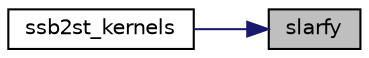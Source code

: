 digraph "slarfy"
{
 // LATEX_PDF_SIZE
  edge [fontname="Helvetica",fontsize="10",labelfontname="Helvetica",labelfontsize="10"];
  node [fontname="Helvetica",fontsize="10",shape=record];
  rankdir="RL";
  Node1 [label="slarfy",height=0.2,width=0.4,color="black", fillcolor="grey75", style="filled", fontcolor="black",tooltip="SLARFY"];
  Node1 -> Node2 [dir="back",color="midnightblue",fontsize="10",style="solid",fontname="Helvetica"];
  Node2 [label="ssb2st_kernels",height=0.2,width=0.4,color="black", fillcolor="white", style="filled",URL="$ssb2st__kernels_8f.html#a27e1055765fdc389a93da63bb0acbf6a",tooltip="SSB2ST_KERNELS"];
}
